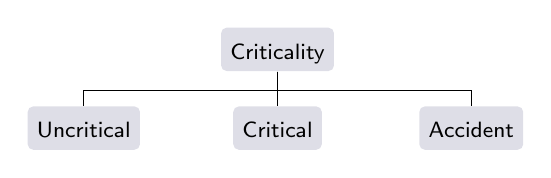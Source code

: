 \definecolor{TNOlightgray}{RGB}{222,222,231}%
\tikzstyle{tag}=[font=\sffamily, text height=.8em, text depth=.1em, fill=TNOlightgray, rounded corners=0.2em]%
\tikzstyle{diffheighttag}=[node distance=2.5em]%
\tikzstyle{helper}=[coordinate, node distance=1.5em]%
\tikzstyle{helper2}=[coordinate, node distance=4.0em]%
\begin{tikzpicture}
	% Place the nodes
	\node[tag](critic){\footnotesize Criticality};
	\node[tag, below of=critic](critical){\footnotesize Critical};
	\node[tag, left of=critical, node distance=7em](uncritical){\footnotesize Uncritical};
	\node[tag, right of=critical, node distance=7em](accident){\footnotesize Accident};
	
	% Place the lines
	\node[helper, below of=critic](critic helper){};
	\draw (critic) -- (critic helper) -| (uncritical);
	\draw (critic) -- (critical);
	\draw (critic) -- (critic helper) -| (accident);
\end{tikzpicture}
